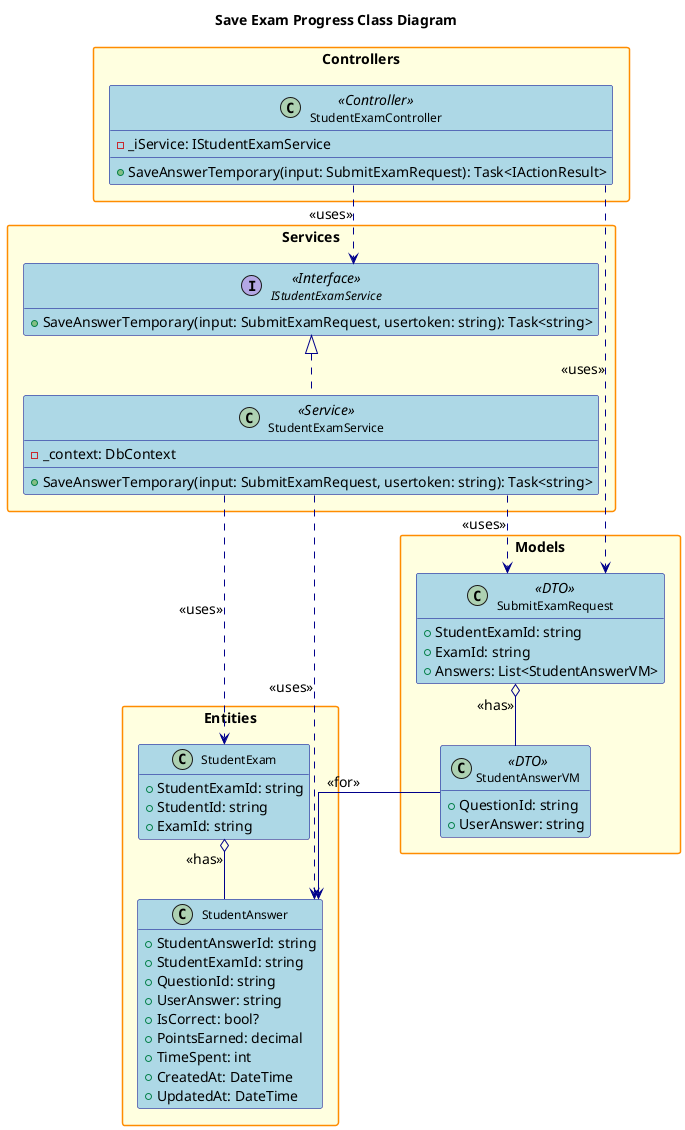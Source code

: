 @startuml
' Class Diagram for Save Exam Progress Feature

title Save Exam Progress Class Diagram

hide empty members
skinparam packageStyle rectangle
skinparam linetype ortho
skinparam defaultFontSize 14
skinparam defaultFontName Arial
skinparam classFontSize 12
skinparam classFontName Arial
skinparam noteFontSize 11
skinparam noteFontName Arial

' Increase spacing and sizing
skinparam class {
    BackgroundColor LightBlue
    BorderColor DarkBlue
    ArrowColor DarkBlue
    FontSize 12
}

skinparam package {
    BackgroundColor LightYellow
    BorderColor DarkOrange
    FontSize 14
    FontStyle bold
}

skinparam interface {
    BackgroundColor LightGreen
    BorderColor DarkGreen
    FontSize 12
}

skinparam enum {
    BackgroundColor LightCyan
    BorderColor DarkCyan
    FontSize 12
}

package "Controllers" {
    class StudentExamController <<Controller>> {
        - _iService: IStudentExamService
        + SaveAnswerTemporary(input: SubmitExamRequest): Task<IActionResult>
    }
}

package "Services" {
    interface IStudentExamService <<Interface>> {
        + SaveAnswerTemporary(input: SubmitExamRequest, usertoken: string): Task<string>
    }
    class StudentExamService <<Service>> {
        - _context: DbContext
        + SaveAnswerTemporary(input: SubmitExamRequest, usertoken: string): Task<string>
    }
}

package "Models" {
    class SubmitExamRequest <<DTO>> {
        + StudentExamId: string
        + ExamId: string
        + Answers: List<StudentAnswerVM>
    }
    class StudentAnswerVM <<DTO>> {
        + QuestionId: string
        + UserAnswer: string
    }
}

package "Entities" {
    class StudentExam {
        + StudentExamId: string
        + StudentId: string
        + ExamId: string
    }
    class StudentAnswer {
        + StudentAnswerId: string
        + StudentExamId: string
        + QuestionId: string
        + UserAnswer: string
        + IsCorrect: bool?
        + PointsEarned: decimal
        + TimeSpent: int
        + CreatedAt: DateTime
        + UpdatedAt: DateTime
    }
}

' Relationships
StudentExamController ..> IStudentExamService : <<uses>>
StudentExamController ..> SubmitExamRequest : <<uses>>
IStudentExamService <|.. StudentExamService
StudentExamService ..> StudentExam : <<uses>>
StudentExamService ..> StudentAnswer : <<uses>>
StudentExamService ..> SubmitExamRequest : <<uses>>
SubmitExamRequest o-- StudentAnswerVM : <<has>>
StudentAnswerVM --> StudentAnswer : <<for>>
StudentExam o-- StudentAnswer : <<has>>

@enduml 